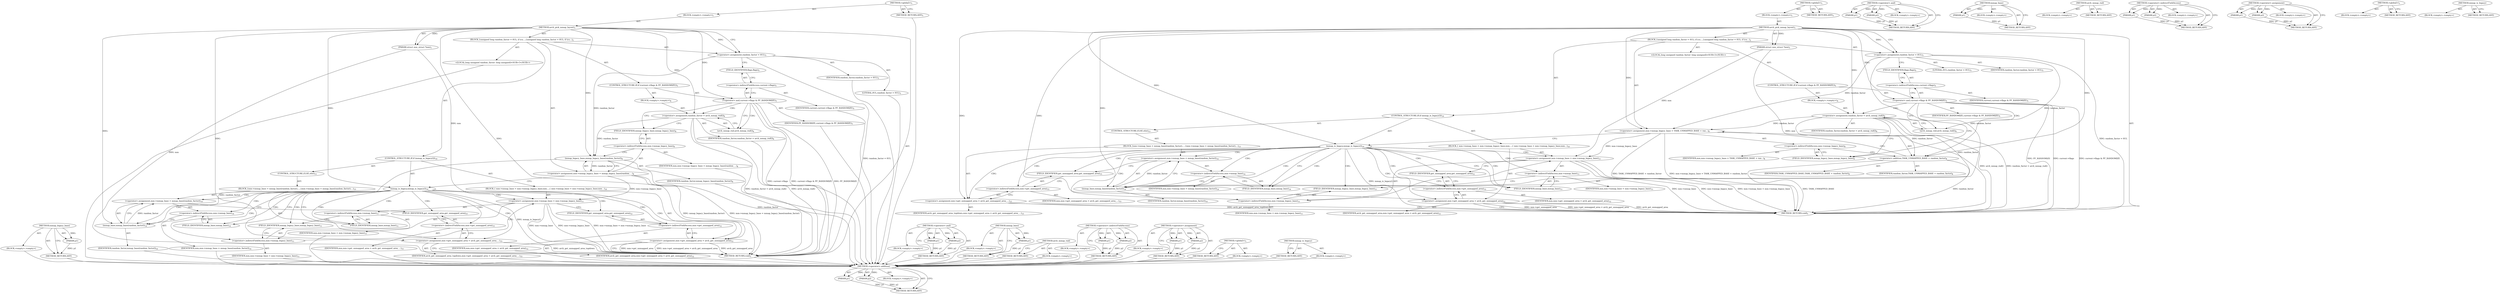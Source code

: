 digraph "mmap_is_legacy" {
vulnerable_98 [label=<(METHOD,mmap_legacy_base)>];
vulnerable_99 [label=<(PARAM,p1)>];
vulnerable_100 [label=<(BLOCK,&lt;empty&gt;,&lt;empty&gt;)>];
vulnerable_101 [label=<(METHOD_RETURN,ANY)>];
vulnerable_6 [label=<(METHOD,&lt;global&gt;)<SUB>1</SUB>>];
vulnerable_7 [label=<(BLOCK,&lt;empty&gt;,&lt;empty&gt;)<SUB>1</SUB>>];
vulnerable_8 [label=<(METHOD,arch_pick_mmap_layout)<SUB>1</SUB>>];
vulnerable_9 [label=<(PARAM,struct mm_struct *mm)<SUB>1</SUB>>];
vulnerable_10 [label=<(BLOCK,{
	unsigned long random_factor = 0UL;

 	if (cu...,{
	unsigned long random_factor = 0UL;

 	if (cu...)<SUB>2</SUB>>];
vulnerable_11 [label="<(LOCAL,long unsigned random_factor: long unsigned)<SUB>3</SUB>>"];
vulnerable_12 [label=<(&lt;operator&gt;.assignment,random_factor = 0UL)<SUB>3</SUB>>];
vulnerable_13 [label=<(IDENTIFIER,random_factor,random_factor = 0UL)<SUB>3</SUB>>];
vulnerable_14 [label=<(LITERAL,0UL,random_factor = 0UL)<SUB>3</SUB>>];
vulnerable_15 [label=<(CONTROL_STRUCTURE,IF,if (current-&gt;flags &amp; PF_RANDOMIZE))<SUB>5</SUB>>];
vulnerable_16 [label=<(&lt;operator&gt;.and,current-&gt;flags &amp; PF_RANDOMIZE)<SUB>5</SUB>>];
vulnerable_17 [label=<(&lt;operator&gt;.indirectFieldAccess,current-&gt;flags)<SUB>5</SUB>>];
vulnerable_18 [label=<(IDENTIFIER,current,current-&gt;flags &amp; PF_RANDOMIZE)<SUB>5</SUB>>];
vulnerable_19 [label=<(FIELD_IDENTIFIER,flags,flags)<SUB>5</SUB>>];
vulnerable_20 [label=<(IDENTIFIER,PF_RANDOMIZE,current-&gt;flags &amp; PF_RANDOMIZE)<SUB>5</SUB>>];
vulnerable_21 [label=<(BLOCK,&lt;empty&gt;,&lt;empty&gt;)<SUB>6</SUB>>];
vulnerable_22 [label=<(&lt;operator&gt;.assignment,random_factor = arch_mmap_rnd())<SUB>6</SUB>>];
vulnerable_23 [label=<(IDENTIFIER,random_factor,random_factor = arch_mmap_rnd())<SUB>6</SUB>>];
vulnerable_24 [label=<(arch_mmap_rnd,arch_mmap_rnd())<SUB>6</SUB>>];
vulnerable_25 [label=<(&lt;operator&gt;.assignment,mm-&gt;mmap_legacy_base = mmap_legacy_base(random_...)<SUB>8</SUB>>];
vulnerable_26 [label=<(&lt;operator&gt;.indirectFieldAccess,mm-&gt;mmap_legacy_base)<SUB>8</SUB>>];
vulnerable_27 [label=<(IDENTIFIER,mm,mm-&gt;mmap_legacy_base = mmap_legacy_base(random_...)<SUB>8</SUB>>];
vulnerable_28 [label=<(FIELD_IDENTIFIER,mmap_legacy_base,mmap_legacy_base)<SUB>8</SUB>>];
vulnerable_29 [label=<(mmap_legacy_base,mmap_legacy_base(random_factor))<SUB>8</SUB>>];
vulnerable_30 [label=<(IDENTIFIER,random_factor,mmap_legacy_base(random_factor))<SUB>8</SUB>>];
vulnerable_31 [label=<(CONTROL_STRUCTURE,IF,if (mmap_is_legacy()))<SUB>10</SUB>>];
vulnerable_32 [label=<(mmap_is_legacy,mmap_is_legacy())<SUB>10</SUB>>];
vulnerable_33 [label=<(BLOCK,{
 		mm-&gt;mmap_base = mm-&gt;mmap_legacy_base;
		mm...,{
 		mm-&gt;mmap_base = mm-&gt;mmap_legacy_base;
		mm...)<SUB>10</SUB>>];
vulnerable_34 [label=<(&lt;operator&gt;.assignment,mm-&gt;mmap_base = mm-&gt;mmap_legacy_base)<SUB>11</SUB>>];
vulnerable_35 [label=<(&lt;operator&gt;.indirectFieldAccess,mm-&gt;mmap_base)<SUB>11</SUB>>];
vulnerable_36 [label=<(IDENTIFIER,mm,mm-&gt;mmap_base = mm-&gt;mmap_legacy_base)<SUB>11</SUB>>];
vulnerable_37 [label=<(FIELD_IDENTIFIER,mmap_base,mmap_base)<SUB>11</SUB>>];
vulnerable_38 [label=<(&lt;operator&gt;.indirectFieldAccess,mm-&gt;mmap_legacy_base)<SUB>11</SUB>>];
vulnerable_39 [label=<(IDENTIFIER,mm,mm-&gt;mmap_base = mm-&gt;mmap_legacy_base)<SUB>11</SUB>>];
vulnerable_40 [label=<(FIELD_IDENTIFIER,mmap_legacy_base,mmap_legacy_base)<SUB>11</SUB>>];
vulnerable_41 [label=<(&lt;operator&gt;.assignment,mm-&gt;get_unmapped_area = arch_get_unmapped_area)<SUB>12</SUB>>];
vulnerable_42 [label=<(&lt;operator&gt;.indirectFieldAccess,mm-&gt;get_unmapped_area)<SUB>12</SUB>>];
vulnerable_43 [label=<(IDENTIFIER,mm,mm-&gt;get_unmapped_area = arch_get_unmapped_area)<SUB>12</SUB>>];
vulnerable_44 [label=<(FIELD_IDENTIFIER,get_unmapped_area,get_unmapped_area)<SUB>12</SUB>>];
vulnerable_45 [label=<(IDENTIFIER,arch_get_unmapped_area,mm-&gt;get_unmapped_area = arch_get_unmapped_area)<SUB>12</SUB>>];
vulnerable_46 [label=<(CONTROL_STRUCTURE,ELSE,else)<SUB>13</SUB>>];
vulnerable_47 [label=<(BLOCK,{
		mm-&gt;mmap_base = mmap_base(random_factor);
	...,{
		mm-&gt;mmap_base = mmap_base(random_factor);
	...)<SUB>13</SUB>>];
vulnerable_48 [label=<(&lt;operator&gt;.assignment,mm-&gt;mmap_base = mmap_base(random_factor))<SUB>14</SUB>>];
vulnerable_49 [label=<(&lt;operator&gt;.indirectFieldAccess,mm-&gt;mmap_base)<SUB>14</SUB>>];
vulnerable_50 [label=<(IDENTIFIER,mm,mm-&gt;mmap_base = mmap_base(random_factor))<SUB>14</SUB>>];
vulnerable_51 [label=<(FIELD_IDENTIFIER,mmap_base,mmap_base)<SUB>14</SUB>>];
vulnerable_52 [label=<(mmap_base,mmap_base(random_factor))<SUB>14</SUB>>];
vulnerable_53 [label=<(IDENTIFIER,random_factor,mmap_base(random_factor))<SUB>14</SUB>>];
vulnerable_54 [label=<(&lt;operator&gt;.assignment,mm-&gt;get_unmapped_area = arch_get_unmapped_area_...)<SUB>15</SUB>>];
vulnerable_55 [label=<(&lt;operator&gt;.indirectFieldAccess,mm-&gt;get_unmapped_area)<SUB>15</SUB>>];
vulnerable_56 [label=<(IDENTIFIER,mm,mm-&gt;get_unmapped_area = arch_get_unmapped_area_...)<SUB>15</SUB>>];
vulnerable_57 [label=<(FIELD_IDENTIFIER,get_unmapped_area,get_unmapped_area)<SUB>15</SUB>>];
vulnerable_58 [label=<(IDENTIFIER,arch_get_unmapped_area_topdown,mm-&gt;get_unmapped_area = arch_get_unmapped_area_...)<SUB>15</SUB>>];
vulnerable_59 [label=<(METHOD_RETURN,void)<SUB>1</SUB>>];
vulnerable_61 [label=<(METHOD_RETURN,ANY)<SUB>1</SUB>>];
vulnerable_85 [label=<(METHOD,&lt;operator&gt;.and)>];
vulnerable_86 [label=<(PARAM,p1)>];
vulnerable_87 [label=<(PARAM,p2)>];
vulnerable_88 [label=<(BLOCK,&lt;empty&gt;,&lt;empty&gt;)>];
vulnerable_89 [label=<(METHOD_RETURN,ANY)>];
vulnerable_105 [label=<(METHOD,mmap_base)>];
vulnerable_106 [label=<(PARAM,p1)>];
vulnerable_107 [label=<(BLOCK,&lt;empty&gt;,&lt;empty&gt;)>];
vulnerable_108 [label=<(METHOD_RETURN,ANY)>];
vulnerable_95 [label=<(METHOD,arch_mmap_rnd)>];
vulnerable_96 [label=<(BLOCK,&lt;empty&gt;,&lt;empty&gt;)>];
vulnerable_97 [label=<(METHOD_RETURN,ANY)>];
vulnerable_90 [label=<(METHOD,&lt;operator&gt;.indirectFieldAccess)>];
vulnerable_91 [label=<(PARAM,p1)>];
vulnerable_92 [label=<(PARAM,p2)>];
vulnerable_93 [label=<(BLOCK,&lt;empty&gt;,&lt;empty&gt;)>];
vulnerable_94 [label=<(METHOD_RETURN,ANY)>];
vulnerable_80 [label=<(METHOD,&lt;operator&gt;.assignment)>];
vulnerable_81 [label=<(PARAM,p1)>];
vulnerable_82 [label=<(PARAM,p2)>];
vulnerable_83 [label=<(BLOCK,&lt;empty&gt;,&lt;empty&gt;)>];
vulnerable_84 [label=<(METHOD_RETURN,ANY)>];
vulnerable_74 [label=<(METHOD,&lt;global&gt;)<SUB>1</SUB>>];
vulnerable_75 [label=<(BLOCK,&lt;empty&gt;,&lt;empty&gt;)>];
vulnerable_76 [label=<(METHOD_RETURN,ANY)>];
vulnerable_102 [label=<(METHOD,mmap_is_legacy)>];
vulnerable_103 [label=<(BLOCK,&lt;empty&gt;,&lt;empty&gt;)>];
vulnerable_104 [label=<(METHOD_RETURN,ANY)>];
fixed_99 [label=<(METHOD,&lt;operator&gt;.addition)>];
fixed_100 [label=<(PARAM,p1)>];
fixed_101 [label=<(PARAM,p2)>];
fixed_102 [label=<(BLOCK,&lt;empty&gt;,&lt;empty&gt;)>];
fixed_103 [label=<(METHOD_RETURN,ANY)>];
fixed_6 [label=<(METHOD,&lt;global&gt;)<SUB>1</SUB>>];
fixed_7 [label=<(BLOCK,&lt;empty&gt;,&lt;empty&gt;)<SUB>1</SUB>>];
fixed_8 [label=<(METHOD,arch_pick_mmap_layout)<SUB>1</SUB>>];
fixed_9 [label=<(PARAM,struct mm_struct *mm)<SUB>1</SUB>>];
fixed_10 [label=<(BLOCK,{
	unsigned long random_factor = 0UL;

 	if (cu...,{
	unsigned long random_factor = 0UL;

 	if (cu...)<SUB>2</SUB>>];
fixed_11 [label="<(LOCAL,long unsigned random_factor: long unsigned)<SUB>3</SUB>>"];
fixed_12 [label=<(&lt;operator&gt;.assignment,random_factor = 0UL)<SUB>3</SUB>>];
fixed_13 [label=<(IDENTIFIER,random_factor,random_factor = 0UL)<SUB>3</SUB>>];
fixed_14 [label=<(LITERAL,0UL,random_factor = 0UL)<SUB>3</SUB>>];
fixed_15 [label=<(CONTROL_STRUCTURE,IF,if (current-&gt;flags &amp; PF_RANDOMIZE))<SUB>5</SUB>>];
fixed_16 [label=<(&lt;operator&gt;.and,current-&gt;flags &amp; PF_RANDOMIZE)<SUB>5</SUB>>];
fixed_17 [label=<(&lt;operator&gt;.indirectFieldAccess,current-&gt;flags)<SUB>5</SUB>>];
fixed_18 [label=<(IDENTIFIER,current,current-&gt;flags &amp; PF_RANDOMIZE)<SUB>5</SUB>>];
fixed_19 [label=<(FIELD_IDENTIFIER,flags,flags)<SUB>5</SUB>>];
fixed_20 [label=<(IDENTIFIER,PF_RANDOMIZE,current-&gt;flags &amp; PF_RANDOMIZE)<SUB>5</SUB>>];
fixed_21 [label=<(BLOCK,&lt;empty&gt;,&lt;empty&gt;)<SUB>6</SUB>>];
fixed_22 [label=<(&lt;operator&gt;.assignment,random_factor = arch_mmap_rnd())<SUB>6</SUB>>];
fixed_23 [label=<(IDENTIFIER,random_factor,random_factor = arch_mmap_rnd())<SUB>6</SUB>>];
fixed_24 [label=<(arch_mmap_rnd,arch_mmap_rnd())<SUB>6</SUB>>];
fixed_25 [label=<(&lt;operator&gt;.assignment,mm-&gt;mmap_legacy_base = TASK_UNMAPPED_BASE + ran...)<SUB>8</SUB>>];
fixed_26 [label=<(&lt;operator&gt;.indirectFieldAccess,mm-&gt;mmap_legacy_base)<SUB>8</SUB>>];
fixed_27 [label=<(IDENTIFIER,mm,mm-&gt;mmap_legacy_base = TASK_UNMAPPED_BASE + ran...)<SUB>8</SUB>>];
fixed_28 [label=<(FIELD_IDENTIFIER,mmap_legacy_base,mmap_legacy_base)<SUB>8</SUB>>];
fixed_29 [label=<(&lt;operator&gt;.addition,TASK_UNMAPPED_BASE + random_factor)<SUB>8</SUB>>];
fixed_30 [label=<(IDENTIFIER,TASK_UNMAPPED_BASE,TASK_UNMAPPED_BASE + random_factor)<SUB>8</SUB>>];
fixed_31 [label=<(IDENTIFIER,random_factor,TASK_UNMAPPED_BASE + random_factor)<SUB>8</SUB>>];
fixed_32 [label=<(CONTROL_STRUCTURE,IF,if (mmap_is_legacy()))<SUB>10</SUB>>];
fixed_33 [label=<(mmap_is_legacy,mmap_is_legacy())<SUB>10</SUB>>];
fixed_34 [label=<(BLOCK,{
 		mm-&gt;mmap_base = mm-&gt;mmap_legacy_base;
		mm...,{
 		mm-&gt;mmap_base = mm-&gt;mmap_legacy_base;
		mm...)<SUB>10</SUB>>];
fixed_35 [label=<(&lt;operator&gt;.assignment,mm-&gt;mmap_base = mm-&gt;mmap_legacy_base)<SUB>11</SUB>>];
fixed_36 [label=<(&lt;operator&gt;.indirectFieldAccess,mm-&gt;mmap_base)<SUB>11</SUB>>];
fixed_37 [label=<(IDENTIFIER,mm,mm-&gt;mmap_base = mm-&gt;mmap_legacy_base)<SUB>11</SUB>>];
fixed_38 [label=<(FIELD_IDENTIFIER,mmap_base,mmap_base)<SUB>11</SUB>>];
fixed_39 [label=<(&lt;operator&gt;.indirectFieldAccess,mm-&gt;mmap_legacy_base)<SUB>11</SUB>>];
fixed_40 [label=<(IDENTIFIER,mm,mm-&gt;mmap_base = mm-&gt;mmap_legacy_base)<SUB>11</SUB>>];
fixed_41 [label=<(FIELD_IDENTIFIER,mmap_legacy_base,mmap_legacy_base)<SUB>11</SUB>>];
fixed_42 [label=<(&lt;operator&gt;.assignment,mm-&gt;get_unmapped_area = arch_get_unmapped_area)<SUB>12</SUB>>];
fixed_43 [label=<(&lt;operator&gt;.indirectFieldAccess,mm-&gt;get_unmapped_area)<SUB>12</SUB>>];
fixed_44 [label=<(IDENTIFIER,mm,mm-&gt;get_unmapped_area = arch_get_unmapped_area)<SUB>12</SUB>>];
fixed_45 [label=<(FIELD_IDENTIFIER,get_unmapped_area,get_unmapped_area)<SUB>12</SUB>>];
fixed_46 [label=<(IDENTIFIER,arch_get_unmapped_area,mm-&gt;get_unmapped_area = arch_get_unmapped_area)<SUB>12</SUB>>];
fixed_47 [label=<(CONTROL_STRUCTURE,ELSE,else)<SUB>13</SUB>>];
fixed_48 [label=<(BLOCK,{
		mm-&gt;mmap_base = mmap_base(random_factor);
	...,{
		mm-&gt;mmap_base = mmap_base(random_factor);
	...)<SUB>13</SUB>>];
fixed_49 [label=<(&lt;operator&gt;.assignment,mm-&gt;mmap_base = mmap_base(random_factor))<SUB>14</SUB>>];
fixed_50 [label=<(&lt;operator&gt;.indirectFieldAccess,mm-&gt;mmap_base)<SUB>14</SUB>>];
fixed_51 [label=<(IDENTIFIER,mm,mm-&gt;mmap_base = mmap_base(random_factor))<SUB>14</SUB>>];
fixed_52 [label=<(FIELD_IDENTIFIER,mmap_base,mmap_base)<SUB>14</SUB>>];
fixed_53 [label=<(mmap_base,mmap_base(random_factor))<SUB>14</SUB>>];
fixed_54 [label=<(IDENTIFIER,random_factor,mmap_base(random_factor))<SUB>14</SUB>>];
fixed_55 [label=<(&lt;operator&gt;.assignment,mm-&gt;get_unmapped_area = arch_get_unmapped_area_...)<SUB>15</SUB>>];
fixed_56 [label=<(&lt;operator&gt;.indirectFieldAccess,mm-&gt;get_unmapped_area)<SUB>15</SUB>>];
fixed_57 [label=<(IDENTIFIER,mm,mm-&gt;get_unmapped_area = arch_get_unmapped_area_...)<SUB>15</SUB>>];
fixed_58 [label=<(FIELD_IDENTIFIER,get_unmapped_area,get_unmapped_area)<SUB>15</SUB>>];
fixed_59 [label=<(IDENTIFIER,arch_get_unmapped_area_topdown,mm-&gt;get_unmapped_area = arch_get_unmapped_area_...)<SUB>15</SUB>>];
fixed_60 [label=<(METHOD_RETURN,void)<SUB>1</SUB>>];
fixed_62 [label=<(METHOD_RETURN,ANY)<SUB>1</SUB>>];
fixed_86 [label=<(METHOD,&lt;operator&gt;.and)>];
fixed_87 [label=<(PARAM,p1)>];
fixed_88 [label=<(PARAM,p2)>];
fixed_89 [label=<(BLOCK,&lt;empty&gt;,&lt;empty&gt;)>];
fixed_90 [label=<(METHOD_RETURN,ANY)>];
fixed_107 [label=<(METHOD,mmap_base)>];
fixed_108 [label=<(PARAM,p1)>];
fixed_109 [label=<(BLOCK,&lt;empty&gt;,&lt;empty&gt;)>];
fixed_110 [label=<(METHOD_RETURN,ANY)>];
fixed_96 [label=<(METHOD,arch_mmap_rnd)>];
fixed_97 [label=<(BLOCK,&lt;empty&gt;,&lt;empty&gt;)>];
fixed_98 [label=<(METHOD_RETURN,ANY)>];
fixed_91 [label=<(METHOD,&lt;operator&gt;.indirectFieldAccess)>];
fixed_92 [label=<(PARAM,p1)>];
fixed_93 [label=<(PARAM,p2)>];
fixed_94 [label=<(BLOCK,&lt;empty&gt;,&lt;empty&gt;)>];
fixed_95 [label=<(METHOD_RETURN,ANY)>];
fixed_81 [label=<(METHOD,&lt;operator&gt;.assignment)>];
fixed_82 [label=<(PARAM,p1)>];
fixed_83 [label=<(PARAM,p2)>];
fixed_84 [label=<(BLOCK,&lt;empty&gt;,&lt;empty&gt;)>];
fixed_85 [label=<(METHOD_RETURN,ANY)>];
fixed_75 [label=<(METHOD,&lt;global&gt;)<SUB>1</SUB>>];
fixed_76 [label=<(BLOCK,&lt;empty&gt;,&lt;empty&gt;)>];
fixed_77 [label=<(METHOD_RETURN,ANY)>];
fixed_104 [label=<(METHOD,mmap_is_legacy)>];
fixed_105 [label=<(BLOCK,&lt;empty&gt;,&lt;empty&gt;)>];
fixed_106 [label=<(METHOD_RETURN,ANY)>];
vulnerable_98 -> vulnerable_99  [key=0, label="AST: "];
vulnerable_98 -> vulnerable_99  [key=1, label="DDG: "];
vulnerable_98 -> vulnerable_100  [key=0, label="AST: "];
vulnerable_98 -> vulnerable_101  [key=0, label="AST: "];
vulnerable_98 -> vulnerable_101  [key=1, label="CFG: "];
vulnerable_99 -> vulnerable_101  [key=0, label="DDG: p1"];
vulnerable_100 -> fixed_99  [key=0];
vulnerable_101 -> fixed_99  [key=0];
vulnerable_6 -> vulnerable_7  [key=0, label="AST: "];
vulnerable_6 -> vulnerable_61  [key=0, label="AST: "];
vulnerable_6 -> vulnerable_61  [key=1, label="CFG: "];
vulnerable_7 -> vulnerable_8  [key=0, label="AST: "];
vulnerable_8 -> vulnerable_9  [key=0, label="AST: "];
vulnerable_8 -> vulnerable_9  [key=1, label="DDG: "];
vulnerable_8 -> vulnerable_10  [key=0, label="AST: "];
vulnerable_8 -> vulnerable_59  [key=0, label="AST: "];
vulnerable_8 -> vulnerable_12  [key=0, label="CFG: "];
vulnerable_8 -> vulnerable_12  [key=1, label="DDG: "];
vulnerable_8 -> vulnerable_32  [key=0, label="DDG: "];
vulnerable_8 -> vulnerable_16  [key=0, label="DDG: "];
vulnerable_8 -> vulnerable_22  [key=0, label="DDG: "];
vulnerable_8 -> vulnerable_29  [key=0, label="DDG: "];
vulnerable_8 -> vulnerable_41  [key=0, label="DDG: "];
vulnerable_8 -> vulnerable_54  [key=0, label="DDG: "];
vulnerable_8 -> vulnerable_52  [key=0, label="DDG: "];
vulnerable_9 -> vulnerable_59  [key=0, label="DDG: mm"];
vulnerable_9 -> vulnerable_34  [key=0, label="DDG: mm"];
vulnerable_10 -> vulnerable_11  [key=0, label="AST: "];
vulnerable_10 -> vulnerable_12  [key=0, label="AST: "];
vulnerable_10 -> vulnerable_15  [key=0, label="AST: "];
vulnerable_10 -> vulnerable_25  [key=0, label="AST: "];
vulnerable_10 -> vulnerable_31  [key=0, label="AST: "];
vulnerable_11 -> fixed_99  [key=0];
vulnerable_12 -> vulnerable_13  [key=0, label="AST: "];
vulnerable_12 -> vulnerable_14  [key=0, label="AST: "];
vulnerable_12 -> vulnerable_19  [key=0, label="CFG: "];
vulnerable_12 -> vulnerable_59  [key=0, label="DDG: random_factor = 0UL"];
vulnerable_12 -> vulnerable_29  [key=0, label="DDG: random_factor"];
vulnerable_13 -> fixed_99  [key=0];
vulnerable_14 -> fixed_99  [key=0];
vulnerable_15 -> vulnerable_16  [key=0, label="AST: "];
vulnerable_15 -> vulnerable_21  [key=0, label="AST: "];
vulnerable_16 -> vulnerable_17  [key=0, label="AST: "];
vulnerable_16 -> vulnerable_20  [key=0, label="AST: "];
vulnerable_16 -> vulnerable_24  [key=0, label="CFG: "];
vulnerable_16 -> vulnerable_24  [key=1, label="CDG: "];
vulnerable_16 -> vulnerable_28  [key=0, label="CFG: "];
vulnerable_16 -> vulnerable_59  [key=0, label="DDG: current-&gt;flags"];
vulnerable_16 -> vulnerable_59  [key=1, label="DDG: current-&gt;flags &amp; PF_RANDOMIZE"];
vulnerable_16 -> vulnerable_59  [key=2, label="DDG: PF_RANDOMIZE"];
vulnerable_16 -> vulnerable_22  [key=0, label="CDG: "];
vulnerable_17 -> vulnerable_18  [key=0, label="AST: "];
vulnerable_17 -> vulnerable_19  [key=0, label="AST: "];
vulnerable_17 -> vulnerable_16  [key=0, label="CFG: "];
vulnerable_18 -> fixed_99  [key=0];
vulnerable_19 -> vulnerable_17  [key=0, label="CFG: "];
vulnerable_20 -> fixed_99  [key=0];
vulnerable_21 -> vulnerable_22  [key=0, label="AST: "];
vulnerable_22 -> vulnerable_23  [key=0, label="AST: "];
vulnerable_22 -> vulnerable_24  [key=0, label="AST: "];
vulnerable_22 -> vulnerable_28  [key=0, label="CFG: "];
vulnerable_22 -> vulnerable_59  [key=0, label="DDG: arch_mmap_rnd()"];
vulnerable_22 -> vulnerable_59  [key=1, label="DDG: random_factor = arch_mmap_rnd()"];
vulnerable_22 -> vulnerable_29  [key=0, label="DDG: random_factor"];
vulnerable_23 -> fixed_99  [key=0];
vulnerable_24 -> vulnerable_22  [key=0, label="CFG: "];
vulnerable_25 -> vulnerable_26  [key=0, label="AST: "];
vulnerable_25 -> vulnerable_29  [key=0, label="AST: "];
vulnerable_25 -> vulnerable_32  [key=0, label="CFG: "];
vulnerable_25 -> vulnerable_59  [key=0, label="DDG: mmap_legacy_base(random_factor)"];
vulnerable_25 -> vulnerable_59  [key=1, label="DDG: mm-&gt;mmap_legacy_base = mmap_legacy_base(random_factor)"];
vulnerable_25 -> vulnerable_34  [key=0, label="DDG: mm-&gt;mmap_legacy_base"];
vulnerable_26 -> vulnerable_27  [key=0, label="AST: "];
vulnerable_26 -> vulnerable_28  [key=0, label="AST: "];
vulnerable_26 -> vulnerable_29  [key=0, label="CFG: "];
vulnerable_27 -> fixed_99  [key=0];
vulnerable_28 -> vulnerable_26  [key=0, label="CFG: "];
vulnerable_29 -> vulnerable_30  [key=0, label="AST: "];
vulnerable_29 -> vulnerable_25  [key=0, label="CFG: "];
vulnerable_29 -> vulnerable_25  [key=1, label="DDG: random_factor"];
vulnerable_29 -> vulnerable_59  [key=0, label="DDG: random_factor"];
vulnerable_29 -> vulnerable_52  [key=0, label="DDG: random_factor"];
vulnerable_30 -> fixed_99  [key=0];
vulnerable_31 -> vulnerable_32  [key=0, label="AST: "];
vulnerable_31 -> vulnerable_33  [key=0, label="AST: "];
vulnerable_31 -> vulnerable_46  [key=0, label="AST: "];
vulnerable_32 -> vulnerable_37  [key=0, label="CFG: "];
vulnerable_32 -> vulnerable_37  [key=1, label="CDG: "];
vulnerable_32 -> vulnerable_51  [key=0, label="CFG: "];
vulnerable_32 -> vulnerable_51  [key=1, label="CDG: "];
vulnerable_32 -> vulnerable_59  [key=0, label="DDG: mmap_is_legacy()"];
vulnerable_32 -> vulnerable_34  [key=0, label="CDG: "];
vulnerable_32 -> vulnerable_48  [key=0, label="CDG: "];
vulnerable_32 -> vulnerable_49  [key=0, label="CDG: "];
vulnerable_32 -> vulnerable_42  [key=0, label="CDG: "];
vulnerable_32 -> vulnerable_57  [key=0, label="CDG: "];
vulnerable_32 -> vulnerable_52  [key=0, label="CDG: "];
vulnerable_32 -> vulnerable_38  [key=0, label="CDG: "];
vulnerable_32 -> vulnerable_41  [key=0, label="CDG: "];
vulnerable_32 -> vulnerable_40  [key=0, label="CDG: "];
vulnerable_32 -> vulnerable_44  [key=0, label="CDG: "];
vulnerable_32 -> vulnerable_35  [key=0, label="CDG: "];
vulnerable_32 -> vulnerable_55  [key=0, label="CDG: "];
vulnerable_32 -> vulnerable_54  [key=0, label="CDG: "];
vulnerable_33 -> vulnerable_34  [key=0, label="AST: "];
vulnerable_33 -> vulnerable_41  [key=0, label="AST: "];
vulnerable_34 -> vulnerable_35  [key=0, label="AST: "];
vulnerable_34 -> vulnerable_38  [key=0, label="AST: "];
vulnerable_34 -> vulnerable_44  [key=0, label="CFG: "];
vulnerable_34 -> vulnerable_59  [key=0, label="DDG: mm-&gt;mmap_base"];
vulnerable_34 -> vulnerable_59  [key=1, label="DDG: mm-&gt;mmap_legacy_base"];
vulnerable_34 -> vulnerable_59  [key=2, label="DDG: mm-&gt;mmap_base = mm-&gt;mmap_legacy_base"];
vulnerable_35 -> vulnerable_36  [key=0, label="AST: "];
vulnerable_35 -> vulnerable_37  [key=0, label="AST: "];
vulnerable_35 -> vulnerable_40  [key=0, label="CFG: "];
vulnerable_36 -> fixed_99  [key=0];
vulnerable_37 -> vulnerable_35  [key=0, label="CFG: "];
vulnerable_38 -> vulnerable_39  [key=0, label="AST: "];
vulnerable_38 -> vulnerable_40  [key=0, label="AST: "];
vulnerable_38 -> vulnerable_34  [key=0, label="CFG: "];
vulnerable_39 -> fixed_99  [key=0];
vulnerable_40 -> vulnerable_38  [key=0, label="CFG: "];
vulnerable_41 -> vulnerable_42  [key=0, label="AST: "];
vulnerable_41 -> vulnerable_45  [key=0, label="AST: "];
vulnerable_41 -> vulnerable_59  [key=0, label="CFG: "];
vulnerable_41 -> vulnerable_59  [key=1, label="DDG: mm-&gt;get_unmapped_area"];
vulnerable_41 -> vulnerable_59  [key=2, label="DDG: mm-&gt;get_unmapped_area = arch_get_unmapped_area"];
vulnerable_41 -> vulnerable_59  [key=3, label="DDG: arch_get_unmapped_area"];
vulnerable_42 -> vulnerable_43  [key=0, label="AST: "];
vulnerable_42 -> vulnerable_44  [key=0, label="AST: "];
vulnerable_42 -> vulnerable_41  [key=0, label="CFG: "];
vulnerable_43 -> fixed_99  [key=0];
vulnerable_44 -> vulnerable_42  [key=0, label="CFG: "];
vulnerable_45 -> fixed_99  [key=0];
vulnerable_46 -> vulnerable_47  [key=0, label="AST: "];
vulnerable_47 -> vulnerable_48  [key=0, label="AST: "];
vulnerable_47 -> vulnerable_54  [key=0, label="AST: "];
vulnerable_48 -> vulnerable_49  [key=0, label="AST: "];
vulnerable_48 -> vulnerable_52  [key=0, label="AST: "];
vulnerable_48 -> vulnerable_57  [key=0, label="CFG: "];
vulnerable_49 -> vulnerable_50  [key=0, label="AST: "];
vulnerable_49 -> vulnerable_51  [key=0, label="AST: "];
vulnerable_49 -> vulnerable_52  [key=0, label="CFG: "];
vulnerable_50 -> fixed_99  [key=0];
vulnerable_51 -> vulnerable_49  [key=0, label="CFG: "];
vulnerable_52 -> vulnerable_53  [key=0, label="AST: "];
vulnerable_52 -> vulnerable_48  [key=0, label="CFG: "];
vulnerable_52 -> vulnerable_48  [key=1, label="DDG: random_factor"];
vulnerable_53 -> fixed_99  [key=0];
vulnerable_54 -> vulnerable_55  [key=0, label="AST: "];
vulnerable_54 -> vulnerable_58  [key=0, label="AST: "];
vulnerable_54 -> vulnerable_59  [key=0, label="CFG: "];
vulnerable_54 -> vulnerable_59  [key=1, label="DDG: arch_get_unmapped_area_topdown"];
vulnerable_55 -> vulnerable_56  [key=0, label="AST: "];
vulnerable_55 -> vulnerable_57  [key=0, label="AST: "];
vulnerable_55 -> vulnerable_54  [key=0, label="CFG: "];
vulnerable_56 -> fixed_99  [key=0];
vulnerable_57 -> vulnerable_55  [key=0, label="CFG: "];
vulnerable_58 -> fixed_99  [key=0];
vulnerable_59 -> fixed_99  [key=0];
vulnerable_61 -> fixed_99  [key=0];
vulnerable_85 -> vulnerable_86  [key=0, label="AST: "];
vulnerable_85 -> vulnerable_86  [key=1, label="DDG: "];
vulnerable_85 -> vulnerable_88  [key=0, label="AST: "];
vulnerable_85 -> vulnerable_87  [key=0, label="AST: "];
vulnerable_85 -> vulnerable_87  [key=1, label="DDG: "];
vulnerable_85 -> vulnerable_89  [key=0, label="AST: "];
vulnerable_85 -> vulnerable_89  [key=1, label="CFG: "];
vulnerable_86 -> vulnerable_89  [key=0, label="DDG: p1"];
vulnerable_87 -> vulnerable_89  [key=0, label="DDG: p2"];
vulnerable_88 -> fixed_99  [key=0];
vulnerable_89 -> fixed_99  [key=0];
vulnerable_105 -> vulnerable_106  [key=0, label="AST: "];
vulnerable_105 -> vulnerable_106  [key=1, label="DDG: "];
vulnerable_105 -> vulnerable_107  [key=0, label="AST: "];
vulnerable_105 -> vulnerable_108  [key=0, label="AST: "];
vulnerable_105 -> vulnerable_108  [key=1, label="CFG: "];
vulnerable_106 -> vulnerable_108  [key=0, label="DDG: p1"];
vulnerable_107 -> fixed_99  [key=0];
vulnerable_108 -> fixed_99  [key=0];
vulnerable_95 -> vulnerable_96  [key=0, label="AST: "];
vulnerable_95 -> vulnerable_97  [key=0, label="AST: "];
vulnerable_95 -> vulnerable_97  [key=1, label="CFG: "];
vulnerable_96 -> fixed_99  [key=0];
vulnerable_97 -> fixed_99  [key=0];
vulnerable_90 -> vulnerable_91  [key=0, label="AST: "];
vulnerable_90 -> vulnerable_91  [key=1, label="DDG: "];
vulnerable_90 -> vulnerable_93  [key=0, label="AST: "];
vulnerable_90 -> vulnerable_92  [key=0, label="AST: "];
vulnerable_90 -> vulnerable_92  [key=1, label="DDG: "];
vulnerable_90 -> vulnerable_94  [key=0, label="AST: "];
vulnerable_90 -> vulnerable_94  [key=1, label="CFG: "];
vulnerable_91 -> vulnerable_94  [key=0, label="DDG: p1"];
vulnerable_92 -> vulnerable_94  [key=0, label="DDG: p2"];
vulnerable_93 -> fixed_99  [key=0];
vulnerable_94 -> fixed_99  [key=0];
vulnerable_80 -> vulnerable_81  [key=0, label="AST: "];
vulnerable_80 -> vulnerable_81  [key=1, label="DDG: "];
vulnerable_80 -> vulnerable_83  [key=0, label="AST: "];
vulnerable_80 -> vulnerable_82  [key=0, label="AST: "];
vulnerable_80 -> vulnerable_82  [key=1, label="DDG: "];
vulnerable_80 -> vulnerable_84  [key=0, label="AST: "];
vulnerable_80 -> vulnerable_84  [key=1, label="CFG: "];
vulnerable_81 -> vulnerable_84  [key=0, label="DDG: p1"];
vulnerable_82 -> vulnerable_84  [key=0, label="DDG: p2"];
vulnerable_83 -> fixed_99  [key=0];
vulnerable_84 -> fixed_99  [key=0];
vulnerable_74 -> vulnerable_75  [key=0, label="AST: "];
vulnerable_74 -> vulnerable_76  [key=0, label="AST: "];
vulnerable_74 -> vulnerable_76  [key=1, label="CFG: "];
vulnerable_75 -> fixed_99  [key=0];
vulnerable_76 -> fixed_99  [key=0];
vulnerable_102 -> vulnerable_103  [key=0, label="AST: "];
vulnerable_102 -> vulnerable_104  [key=0, label="AST: "];
vulnerable_102 -> vulnerable_104  [key=1, label="CFG: "];
vulnerable_103 -> fixed_99  [key=0];
vulnerable_104 -> fixed_99  [key=0];
fixed_99 -> fixed_100  [key=0, label="AST: "];
fixed_99 -> fixed_100  [key=1, label="DDG: "];
fixed_99 -> fixed_102  [key=0, label="AST: "];
fixed_99 -> fixed_101  [key=0, label="AST: "];
fixed_99 -> fixed_101  [key=1, label="DDG: "];
fixed_99 -> fixed_103  [key=0, label="AST: "];
fixed_99 -> fixed_103  [key=1, label="CFG: "];
fixed_100 -> fixed_103  [key=0, label="DDG: p1"];
fixed_101 -> fixed_103  [key=0, label="DDG: p2"];
fixed_6 -> fixed_7  [key=0, label="AST: "];
fixed_6 -> fixed_62  [key=0, label="AST: "];
fixed_6 -> fixed_62  [key=1, label="CFG: "];
fixed_7 -> fixed_8  [key=0, label="AST: "];
fixed_8 -> fixed_9  [key=0, label="AST: "];
fixed_8 -> fixed_9  [key=1, label="DDG: "];
fixed_8 -> fixed_10  [key=0, label="AST: "];
fixed_8 -> fixed_60  [key=0, label="AST: "];
fixed_8 -> fixed_12  [key=0, label="CFG: "];
fixed_8 -> fixed_12  [key=1, label="DDG: "];
fixed_8 -> fixed_25  [key=0, label="DDG: "];
fixed_8 -> fixed_33  [key=0, label="DDG: "];
fixed_8 -> fixed_16  [key=0, label="DDG: "];
fixed_8 -> fixed_22  [key=0, label="DDG: "];
fixed_8 -> fixed_29  [key=0, label="DDG: "];
fixed_8 -> fixed_42  [key=0, label="DDG: "];
fixed_8 -> fixed_55  [key=0, label="DDG: "];
fixed_8 -> fixed_53  [key=0, label="DDG: "];
fixed_9 -> fixed_60  [key=0, label="DDG: mm"];
fixed_9 -> fixed_35  [key=0, label="DDG: mm"];
fixed_10 -> fixed_11  [key=0, label="AST: "];
fixed_10 -> fixed_12  [key=0, label="AST: "];
fixed_10 -> fixed_15  [key=0, label="AST: "];
fixed_10 -> fixed_25  [key=0, label="AST: "];
fixed_10 -> fixed_32  [key=0, label="AST: "];
fixed_12 -> fixed_13  [key=0, label="AST: "];
fixed_12 -> fixed_14  [key=0, label="AST: "];
fixed_12 -> fixed_19  [key=0, label="CFG: "];
fixed_12 -> fixed_60  [key=0, label="DDG: random_factor = 0UL"];
fixed_12 -> fixed_25  [key=0, label="DDG: random_factor"];
fixed_12 -> fixed_29  [key=0, label="DDG: random_factor"];
fixed_12 -> fixed_53  [key=0, label="DDG: random_factor"];
fixed_15 -> fixed_16  [key=0, label="AST: "];
fixed_15 -> fixed_21  [key=0, label="AST: "];
fixed_16 -> fixed_17  [key=0, label="AST: "];
fixed_16 -> fixed_20  [key=0, label="AST: "];
fixed_16 -> fixed_24  [key=0, label="CFG: "];
fixed_16 -> fixed_24  [key=1, label="CDG: "];
fixed_16 -> fixed_28  [key=0, label="CFG: "];
fixed_16 -> fixed_60  [key=0, label="DDG: current-&gt;flags"];
fixed_16 -> fixed_60  [key=1, label="DDG: current-&gt;flags &amp; PF_RANDOMIZE"];
fixed_16 -> fixed_60  [key=2, label="DDG: PF_RANDOMIZE"];
fixed_16 -> fixed_22  [key=0, label="CDG: "];
fixed_17 -> fixed_18  [key=0, label="AST: "];
fixed_17 -> fixed_19  [key=0, label="AST: "];
fixed_17 -> fixed_16  [key=0, label="CFG: "];
fixed_19 -> fixed_17  [key=0, label="CFG: "];
fixed_21 -> fixed_22  [key=0, label="AST: "];
fixed_22 -> fixed_23  [key=0, label="AST: "];
fixed_22 -> fixed_24  [key=0, label="AST: "];
fixed_22 -> fixed_28  [key=0, label="CFG: "];
fixed_22 -> fixed_60  [key=0, label="DDG: arch_mmap_rnd()"];
fixed_22 -> fixed_60  [key=1, label="DDG: random_factor = arch_mmap_rnd()"];
fixed_22 -> fixed_25  [key=0, label="DDG: random_factor"];
fixed_22 -> fixed_29  [key=0, label="DDG: random_factor"];
fixed_22 -> fixed_53  [key=0, label="DDG: random_factor"];
fixed_24 -> fixed_22  [key=0, label="CFG: "];
fixed_25 -> fixed_26  [key=0, label="AST: "];
fixed_25 -> fixed_29  [key=0, label="AST: "];
fixed_25 -> fixed_33  [key=0, label="CFG: "];
fixed_25 -> fixed_60  [key=0, label="DDG: TASK_UNMAPPED_BASE + random_factor"];
fixed_25 -> fixed_60  [key=1, label="DDG: mm-&gt;mmap_legacy_base = TASK_UNMAPPED_BASE + random_factor"];
fixed_25 -> fixed_35  [key=0, label="DDG: mm-&gt;mmap_legacy_base"];
fixed_26 -> fixed_27  [key=0, label="AST: "];
fixed_26 -> fixed_28  [key=0, label="AST: "];
fixed_26 -> fixed_29  [key=0, label="CFG: "];
fixed_28 -> fixed_26  [key=0, label="CFG: "];
fixed_29 -> fixed_30  [key=0, label="AST: "];
fixed_29 -> fixed_31  [key=0, label="AST: "];
fixed_29 -> fixed_25  [key=0, label="CFG: "];
fixed_29 -> fixed_60  [key=0, label="DDG: random_factor"];
fixed_29 -> fixed_60  [key=1, label="DDG: TASK_UNMAPPED_BASE"];
fixed_32 -> fixed_33  [key=0, label="AST: "];
fixed_32 -> fixed_34  [key=0, label="AST: "];
fixed_32 -> fixed_47  [key=0, label="AST: "];
fixed_33 -> fixed_38  [key=0, label="CFG: "];
fixed_33 -> fixed_38  [key=1, label="CDG: "];
fixed_33 -> fixed_52  [key=0, label="CFG: "];
fixed_33 -> fixed_52  [key=1, label="CDG: "];
fixed_33 -> fixed_60  [key=0, label="DDG: mmap_is_legacy()"];
fixed_33 -> fixed_58  [key=0, label="CDG: "];
fixed_33 -> fixed_49  [key=0, label="CDG: "];
fixed_33 -> fixed_42  [key=0, label="CDG: "];
fixed_33 -> fixed_36  [key=0, label="CDG: "];
fixed_33 -> fixed_53  [key=0, label="CDG: "];
fixed_33 -> fixed_56  [key=0, label="CDG: "];
fixed_33 -> fixed_41  [key=0, label="CDG: "];
fixed_33 -> fixed_45  [key=0, label="CDG: "];
fixed_33 -> fixed_50  [key=0, label="CDG: "];
fixed_33 -> fixed_35  [key=0, label="CDG: "];
fixed_33 -> fixed_55  [key=0, label="CDG: "];
fixed_33 -> fixed_39  [key=0, label="CDG: "];
fixed_33 -> fixed_43  [key=0, label="CDG: "];
fixed_34 -> fixed_35  [key=0, label="AST: "];
fixed_34 -> fixed_42  [key=0, label="AST: "];
fixed_35 -> fixed_36  [key=0, label="AST: "];
fixed_35 -> fixed_39  [key=0, label="AST: "];
fixed_35 -> fixed_45  [key=0, label="CFG: "];
fixed_35 -> fixed_60  [key=0, label="DDG: mm-&gt;mmap_base"];
fixed_35 -> fixed_60  [key=1, label="DDG: mm-&gt;mmap_legacy_base"];
fixed_35 -> fixed_60  [key=2, label="DDG: mm-&gt;mmap_base = mm-&gt;mmap_legacy_base"];
fixed_36 -> fixed_37  [key=0, label="AST: "];
fixed_36 -> fixed_38  [key=0, label="AST: "];
fixed_36 -> fixed_41  [key=0, label="CFG: "];
fixed_38 -> fixed_36  [key=0, label="CFG: "];
fixed_39 -> fixed_40  [key=0, label="AST: "];
fixed_39 -> fixed_41  [key=0, label="AST: "];
fixed_39 -> fixed_35  [key=0, label="CFG: "];
fixed_41 -> fixed_39  [key=0, label="CFG: "];
fixed_42 -> fixed_43  [key=0, label="AST: "];
fixed_42 -> fixed_46  [key=0, label="AST: "];
fixed_42 -> fixed_60  [key=0, label="CFG: "];
fixed_42 -> fixed_60  [key=1, label="DDG: mm-&gt;get_unmapped_area"];
fixed_42 -> fixed_60  [key=2, label="DDG: mm-&gt;get_unmapped_area = arch_get_unmapped_area"];
fixed_42 -> fixed_60  [key=3, label="DDG: arch_get_unmapped_area"];
fixed_43 -> fixed_44  [key=0, label="AST: "];
fixed_43 -> fixed_45  [key=0, label="AST: "];
fixed_43 -> fixed_42  [key=0, label="CFG: "];
fixed_45 -> fixed_43  [key=0, label="CFG: "];
fixed_47 -> fixed_48  [key=0, label="AST: "];
fixed_48 -> fixed_49  [key=0, label="AST: "];
fixed_48 -> fixed_55  [key=0, label="AST: "];
fixed_49 -> fixed_50  [key=0, label="AST: "];
fixed_49 -> fixed_53  [key=0, label="AST: "];
fixed_49 -> fixed_58  [key=0, label="CFG: "];
fixed_50 -> fixed_51  [key=0, label="AST: "];
fixed_50 -> fixed_52  [key=0, label="AST: "];
fixed_50 -> fixed_53  [key=0, label="CFG: "];
fixed_52 -> fixed_50  [key=0, label="CFG: "];
fixed_53 -> fixed_54  [key=0, label="AST: "];
fixed_53 -> fixed_49  [key=0, label="CFG: "];
fixed_53 -> fixed_49  [key=1, label="DDG: random_factor"];
fixed_55 -> fixed_56  [key=0, label="AST: "];
fixed_55 -> fixed_59  [key=0, label="AST: "];
fixed_55 -> fixed_60  [key=0, label="CFG: "];
fixed_55 -> fixed_60  [key=1, label="DDG: arch_get_unmapped_area_topdown"];
fixed_56 -> fixed_57  [key=0, label="AST: "];
fixed_56 -> fixed_58  [key=0, label="AST: "];
fixed_56 -> fixed_55  [key=0, label="CFG: "];
fixed_58 -> fixed_56  [key=0, label="CFG: "];
fixed_86 -> fixed_87  [key=0, label="AST: "];
fixed_86 -> fixed_87  [key=1, label="DDG: "];
fixed_86 -> fixed_89  [key=0, label="AST: "];
fixed_86 -> fixed_88  [key=0, label="AST: "];
fixed_86 -> fixed_88  [key=1, label="DDG: "];
fixed_86 -> fixed_90  [key=0, label="AST: "];
fixed_86 -> fixed_90  [key=1, label="CFG: "];
fixed_87 -> fixed_90  [key=0, label="DDG: p1"];
fixed_88 -> fixed_90  [key=0, label="DDG: p2"];
fixed_107 -> fixed_108  [key=0, label="AST: "];
fixed_107 -> fixed_108  [key=1, label="DDG: "];
fixed_107 -> fixed_109  [key=0, label="AST: "];
fixed_107 -> fixed_110  [key=0, label="AST: "];
fixed_107 -> fixed_110  [key=1, label="CFG: "];
fixed_108 -> fixed_110  [key=0, label="DDG: p1"];
fixed_96 -> fixed_97  [key=0, label="AST: "];
fixed_96 -> fixed_98  [key=0, label="AST: "];
fixed_96 -> fixed_98  [key=1, label="CFG: "];
fixed_91 -> fixed_92  [key=0, label="AST: "];
fixed_91 -> fixed_92  [key=1, label="DDG: "];
fixed_91 -> fixed_94  [key=0, label="AST: "];
fixed_91 -> fixed_93  [key=0, label="AST: "];
fixed_91 -> fixed_93  [key=1, label="DDG: "];
fixed_91 -> fixed_95  [key=0, label="AST: "];
fixed_91 -> fixed_95  [key=1, label="CFG: "];
fixed_92 -> fixed_95  [key=0, label="DDG: p1"];
fixed_93 -> fixed_95  [key=0, label="DDG: p2"];
fixed_81 -> fixed_82  [key=0, label="AST: "];
fixed_81 -> fixed_82  [key=1, label="DDG: "];
fixed_81 -> fixed_84  [key=0, label="AST: "];
fixed_81 -> fixed_83  [key=0, label="AST: "];
fixed_81 -> fixed_83  [key=1, label="DDG: "];
fixed_81 -> fixed_85  [key=0, label="AST: "];
fixed_81 -> fixed_85  [key=1, label="CFG: "];
fixed_82 -> fixed_85  [key=0, label="DDG: p1"];
fixed_83 -> fixed_85  [key=0, label="DDG: p2"];
fixed_75 -> fixed_76  [key=0, label="AST: "];
fixed_75 -> fixed_77  [key=0, label="AST: "];
fixed_75 -> fixed_77  [key=1, label="CFG: "];
fixed_104 -> fixed_105  [key=0, label="AST: "];
fixed_104 -> fixed_106  [key=0, label="AST: "];
fixed_104 -> fixed_106  [key=1, label="CFG: "];
}
